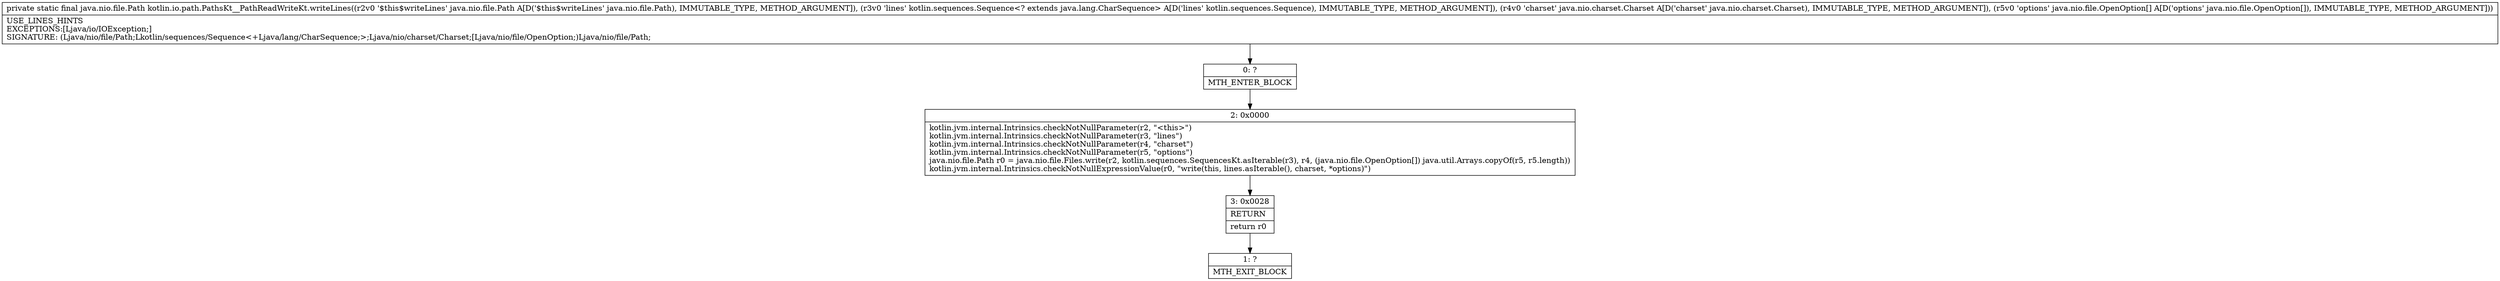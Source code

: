digraph "CFG forkotlin.io.path.PathsKt__PathReadWriteKt.writeLines(Ljava\/nio\/file\/Path;Lkotlin\/sequences\/Sequence;Ljava\/nio\/charset\/Charset;[Ljava\/nio\/file\/OpenOption;)Ljava\/nio\/file\/Path;" {
Node_0 [shape=record,label="{0\:\ ?|MTH_ENTER_BLOCK\l}"];
Node_2 [shape=record,label="{2\:\ 0x0000|kotlin.jvm.internal.Intrinsics.checkNotNullParameter(r2, \"\<this\>\")\lkotlin.jvm.internal.Intrinsics.checkNotNullParameter(r3, \"lines\")\lkotlin.jvm.internal.Intrinsics.checkNotNullParameter(r4, \"charset\")\lkotlin.jvm.internal.Intrinsics.checkNotNullParameter(r5, \"options\")\ljava.nio.file.Path r0 = java.nio.file.Files.write(r2, kotlin.sequences.SequencesKt.asIterable(r3), r4, (java.nio.file.OpenOption[]) java.util.Arrays.copyOf(r5, r5.length))\lkotlin.jvm.internal.Intrinsics.checkNotNullExpressionValue(r0, \"write(this, lines.asIterable(), charset, *options)\")\l}"];
Node_3 [shape=record,label="{3\:\ 0x0028|RETURN\l|return r0\l}"];
Node_1 [shape=record,label="{1\:\ ?|MTH_EXIT_BLOCK\l}"];
MethodNode[shape=record,label="{private static final java.nio.file.Path kotlin.io.path.PathsKt__PathReadWriteKt.writeLines((r2v0 '$this$writeLines' java.nio.file.Path A[D('$this$writeLines' java.nio.file.Path), IMMUTABLE_TYPE, METHOD_ARGUMENT]), (r3v0 'lines' kotlin.sequences.Sequence\<? extends java.lang.CharSequence\> A[D('lines' kotlin.sequences.Sequence), IMMUTABLE_TYPE, METHOD_ARGUMENT]), (r4v0 'charset' java.nio.charset.Charset A[D('charset' java.nio.charset.Charset), IMMUTABLE_TYPE, METHOD_ARGUMENT]), (r5v0 'options' java.nio.file.OpenOption[] A[D('options' java.nio.file.OpenOption[]), IMMUTABLE_TYPE, METHOD_ARGUMENT]))  | USE_LINES_HINTS\lEXCEPTIONS:[Ljava\/io\/IOException;]\lSIGNATURE: (Ljava\/nio\/file\/Path;Lkotlin\/sequences\/Sequence\<+Ljava\/lang\/CharSequence;\>;Ljava\/nio\/charset\/Charset;[Ljava\/nio\/file\/OpenOption;)Ljava\/nio\/file\/Path;\l}"];
MethodNode -> Node_0;Node_0 -> Node_2;
Node_2 -> Node_3;
Node_3 -> Node_1;
}

